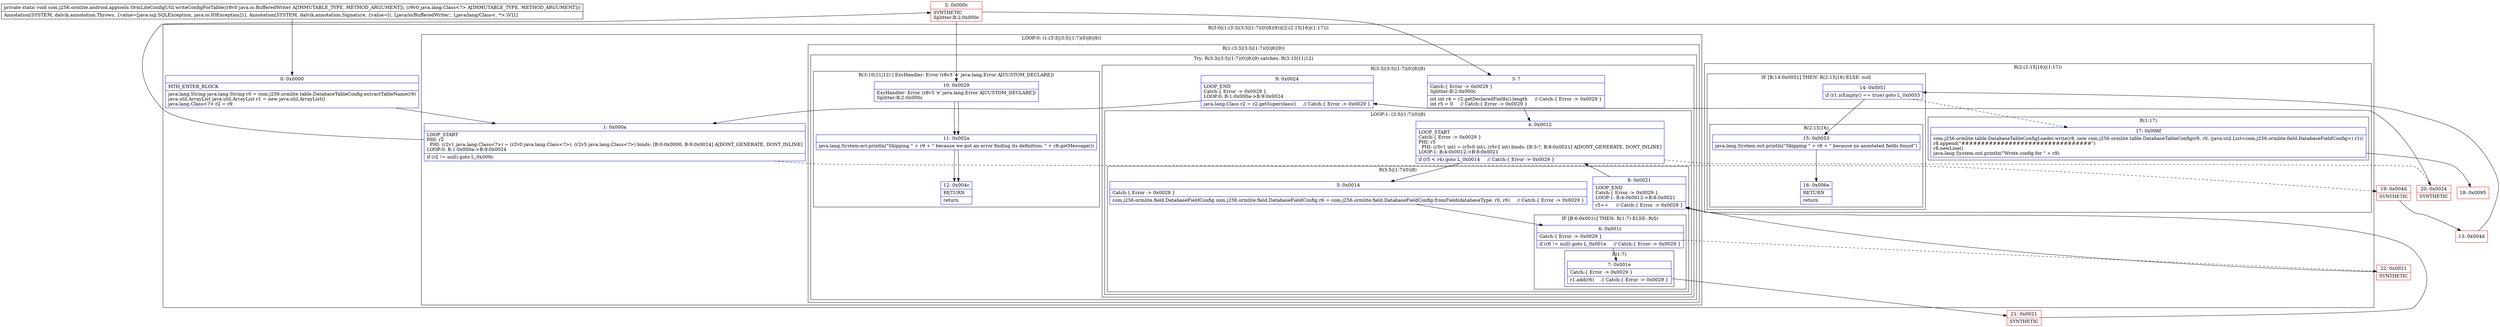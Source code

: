 digraph "CFG forcom.j256.ormlite.android.apptools.OrmLiteConfigUtil.writeConfigForTable(Ljava\/io\/BufferedWriter;Ljava\/lang\/Class;)V" {
subgraph cluster_Region_1768548413 {
label = "R(3:0|(1:(3:3|(3:5|(1:7)(0)|8)|9))|(2:(2:15|16)|(1:17)))";
node [shape=record,color=blue];
Node_0 [shape=record,label="{0\:\ 0x0000|MTH_ENTER_BLOCK\l|java.lang.String java.lang.String r0 = com.j256.ormlite.table.DatabaseTableConfig.extractTableName(r9)\ljava.util.ArrayList java.util.ArrayList r1 = new java.util.ArrayList()\ljava.lang.Class\<?\> r2 = r9\l}"];
subgraph cluster_LoopRegion_1883860744 {
label = "LOOP:0: (1:(3:3|(3:5|(1:7)(0)|8)|9))";
node [shape=record,color=blue];
Node_1 [shape=record,label="{1\:\ 0x000a|LOOP_START\lPHI: r2 \l  PHI: (r2v1 java.lang.Class\<?\>) = (r2v0 java.lang.Class\<?\>), (r2v5 java.lang.Class\<?\>) binds: [B:0:0x0000, B:9:0x0024] A[DONT_GENERATE, DONT_INLINE]\lLOOP:0: B:1:0x000a\-\>B:9:0x0024\l|if (r2 != null) goto L_0x000c\l}"];
subgraph cluster_Region_909829628 {
label = "R(1:(3:3|(3:5|(1:7)(0)|8)|9))";
node [shape=record,color=blue];
subgraph cluster_TryCatchRegion_2124446412 {
label = "Try: R(3:3|(3:5|(1:7)(0)|8)|9) catches: R(3:10|11|12)";
node [shape=record,color=blue];
subgraph cluster_Region_1248703447 {
label = "R(3:3|(3:5|(1:7)(0)|8)|9)";
node [shape=record,color=blue];
Node_3 [shape=record,label="{3\:\ ?|Catch:\{ Error \-\> 0x0029 \}\lSplitter:B:2:0x000c\l|int int r4 = r2.getDeclaredFields().length     \/\/ Catch:\{ Error \-\> 0x0029 \}\lint r5 = 0     \/\/ Catch:\{ Error \-\> 0x0029 \}\l}"];
subgraph cluster_LoopRegion_803278973 {
label = "LOOP:1: (3:5|(1:7)(0)|8)";
node [shape=record,color=blue];
Node_4 [shape=record,label="{4\:\ 0x0012|LOOP_START\lCatch:\{ Error \-\> 0x0029 \}\lPHI: r5 \l  PHI: (r5v1 int) = (r5v0 int), (r5v2 int) binds: [B:3:?, B:8:0x0021] A[DONT_GENERATE, DONT_INLINE]\lLOOP:1: B:4:0x0012\-\>B:8:0x0021\l|if (r5 \< r4) goto L_0x0014     \/\/ Catch:\{ Error \-\> 0x0029 \}\l}"];
subgraph cluster_Region_920578875 {
label = "R(3:5|(1:7)(0)|8)";
node [shape=record,color=blue];
Node_5 [shape=record,label="{5\:\ 0x0014|Catch:\{ Error \-\> 0x0029 \}\l|com.j256.ormlite.field.DatabaseFieldConfig com.j256.ormlite.field.DatabaseFieldConfig r6 = com.j256.ormlite.field.DatabaseFieldConfig.fromField(databaseType, r0, r6)     \/\/ Catch:\{ Error \-\> 0x0029 \}\l}"];
subgraph cluster_IfRegion_1949413009 {
label = "IF [B:6:0x001c] THEN: R(1:7) ELSE: R(0)";
node [shape=record,color=blue];
Node_6 [shape=record,label="{6\:\ 0x001c|Catch:\{ Error \-\> 0x0029 \}\l|if (r6 != null) goto L_0x001e     \/\/ Catch:\{ Error \-\> 0x0029 \}\l}"];
subgraph cluster_Region_765803315 {
label = "R(1:7)";
node [shape=record,color=blue];
Node_7 [shape=record,label="{7\:\ 0x001e|Catch:\{ Error \-\> 0x0029 \}\l|r1.add(r6)     \/\/ Catch:\{ Error \-\> 0x0029 \}\l}"];
}
subgraph cluster_Region_506060923 {
label = "R(0)";
node [shape=record,color=blue];
}
}
Node_8 [shape=record,label="{8\:\ 0x0021|LOOP_END\lCatch:\{ Error \-\> 0x0029 \}\lLOOP:1: B:4:0x0012\-\>B:8:0x0021\l|r5++     \/\/ Catch:\{ Error \-\> 0x0029 \}\l}"];
}
}
Node_9 [shape=record,label="{9\:\ 0x0024|LOOP_END\lCatch:\{ Error \-\> 0x0029 \}\lLOOP:0: B:1:0x000a\-\>B:9:0x0024\l|java.lang.Class r2 = r2.getSuperclass()     \/\/ Catch:\{ Error \-\> 0x0029 \}\l}"];
}
subgraph cluster_Region_2136859463 {
label = "R(3:10|11|12) | ExcHandler: Error (r8v3 'e' java.lang.Error A[CUSTOM_DECLARE])\l";
node [shape=record,color=blue];
Node_10 [shape=record,label="{10\:\ 0x0029|ExcHandler: Error (r8v3 'e' java.lang.Error A[CUSTOM_DECLARE])\lSplitter:B:2:0x000c\l}"];
Node_11 [shape=record,label="{11\:\ 0x002a|java.lang.System.err.println(\"Skipping \" + r9 + \" because we got an error finding its definition: \" + r8.getMessage())\l}"];
Node_12 [shape=record,label="{12\:\ 0x004c|RETURN\l|return\l}"];
}
}
}
}
subgraph cluster_Region_39227514 {
label = "R(2:(2:15|16)|(1:17))";
node [shape=record,color=blue];
subgraph cluster_IfRegion_187373242 {
label = "IF [B:14:0x0051] THEN: R(2:15|16) ELSE: null";
node [shape=record,color=blue];
Node_14 [shape=record,label="{14\:\ 0x0051|if (r1.isEmpty() == true) goto L_0x0053\l}"];
subgraph cluster_Region_622009013 {
label = "R(2:15|16)";
node [shape=record,color=blue];
Node_15 [shape=record,label="{15\:\ 0x0053|java.lang.System.out.println(\"Skipping \" + r9 + \" because no annotated fields found\")\l}"];
Node_16 [shape=record,label="{16\:\ 0x006e|RETURN\l|return\l}"];
}
}
subgraph cluster_Region_1048609753 {
label = "R(1:17)";
node [shape=record,color=blue];
Node_17 [shape=record,label="{17\:\ 0x006f|com.j256.ormlite.table.DatabaseTableConfigLoader.write(r8, new com.j256.ormlite.table.DatabaseTableConfig(r9, r0, (java.util.List\<com.j256.ormlite.field.DatabaseFieldConfig\>) r1))\lr8.append(\"#################################\")\lr8.newLine()\ljava.lang.System.out.println(\"Wrote config for \" + r9)\l}"];
}
}
}
subgraph cluster_Region_2136859463 {
label = "R(3:10|11|12) | ExcHandler: Error (r8v3 'e' java.lang.Error A[CUSTOM_DECLARE])\l";
node [shape=record,color=blue];
Node_10 [shape=record,label="{10\:\ 0x0029|ExcHandler: Error (r8v3 'e' java.lang.Error A[CUSTOM_DECLARE])\lSplitter:B:2:0x000c\l}"];
Node_11 [shape=record,label="{11\:\ 0x002a|java.lang.System.err.println(\"Skipping \" + r9 + \" because we got an error finding its definition: \" + r8.getMessage())\l}"];
Node_12 [shape=record,label="{12\:\ 0x004c|RETURN\l|return\l}"];
}
Node_2 [shape=record,color=red,label="{2\:\ 0x000c|SYNTHETIC\lSplitter:B:2:0x000c\l}"];
Node_13 [shape=record,color=red,label="{13\:\ 0x004d}"];
Node_18 [shape=record,color=red,label="{18\:\ 0x0095}"];
Node_19 [shape=record,color=red,label="{19\:\ 0x004d|SYNTHETIC\l}"];
Node_20 [shape=record,color=red,label="{20\:\ 0x0024|SYNTHETIC\l}"];
Node_21 [shape=record,color=red,label="{21\:\ 0x0021|SYNTHETIC\l}"];
Node_22 [shape=record,color=red,label="{22\:\ 0x0021|SYNTHETIC\l}"];
MethodNode[shape=record,label="{private static void com.j256.ormlite.android.apptools.OrmLiteConfigUtil.writeConfigForTable((r8v0 java.io.BufferedWriter A[IMMUTABLE_TYPE, METHOD_ARGUMENT]), (r9v0 java.lang.Class\<?\> A[IMMUTABLE_TYPE, METHOD_ARGUMENT]))  | Annotation[SYSTEM, dalvik.annotation.Throws, \{value=[java.sql.SQLException, java.io.IOException]\}], Annotation[SYSTEM, dalvik.annotation.Signature, \{value=[(, Ljava\/io\/BufferedWriter;, Ljava\/lang\/Class\<, *\>;)V]\}]\l}"];
MethodNode -> Node_0;
Node_0 -> Node_1;
Node_1 -> Node_2;
Node_1 -> Node_19[style=dashed];
Node_3 -> Node_4;
Node_4 -> Node_5;
Node_4 -> Node_20[style=dashed];
Node_5 -> Node_6;
Node_6 -> Node_7;
Node_6 -> Node_22[style=dashed];
Node_7 -> Node_21;
Node_8 -> Node_4;
Node_9 -> Node_1;
Node_10 -> Node_11;
Node_11 -> Node_12;
Node_14 -> Node_15;
Node_14 -> Node_17[style=dashed];
Node_15 -> Node_16;
Node_17 -> Node_18;
Node_10 -> Node_11;
Node_11 -> Node_12;
Node_2 -> Node_3;
Node_2 -> Node_10;
Node_13 -> Node_14;
Node_19 -> Node_13;
Node_20 -> Node_9;
Node_21 -> Node_8;
Node_22 -> Node_8;
}

